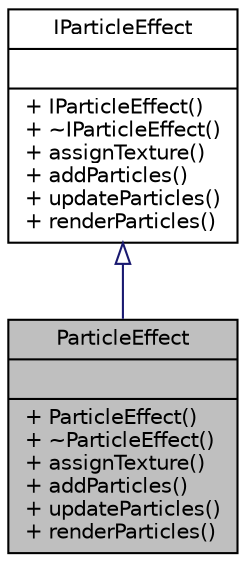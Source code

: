 digraph "ParticleEffect"
{
 // LATEX_PDF_SIZE
  edge [fontname="Helvetica",fontsize="10",labelfontname="Helvetica",labelfontsize="10"];
  node [fontname="Helvetica",fontsize="10",shape=record];
  Node1 [label="{ParticleEffect\n||+ ParticleEffect()\l+ ~ParticleEffect()\l+ assignTexture()\l+ addParticles()\l+ updateParticles()\l+ renderParticles()\l}",height=0.2,width=0.4,color="black", fillcolor="grey75", style="filled", fontcolor="black",tooltip="Provides an interface for sprite behavior, whether that is a player sprite, or an NPC of some sort ...."];
  Node2 -> Node1 [dir="back",color="midnightblue",fontsize="10",style="solid",arrowtail="onormal",fontname="Helvetica"];
  Node2 [label="{IParticleEffect\n||+ IParticleEffect()\l+ ~IParticleEffect()\l+ assignTexture()\l+ addParticles()\l+ updateParticles()\l+ renderParticles()\l}",height=0.2,width=0.4,color="black", fillcolor="white", style="filled",URL="$class_i_particle_effect.html",tooltip=" "];
}
